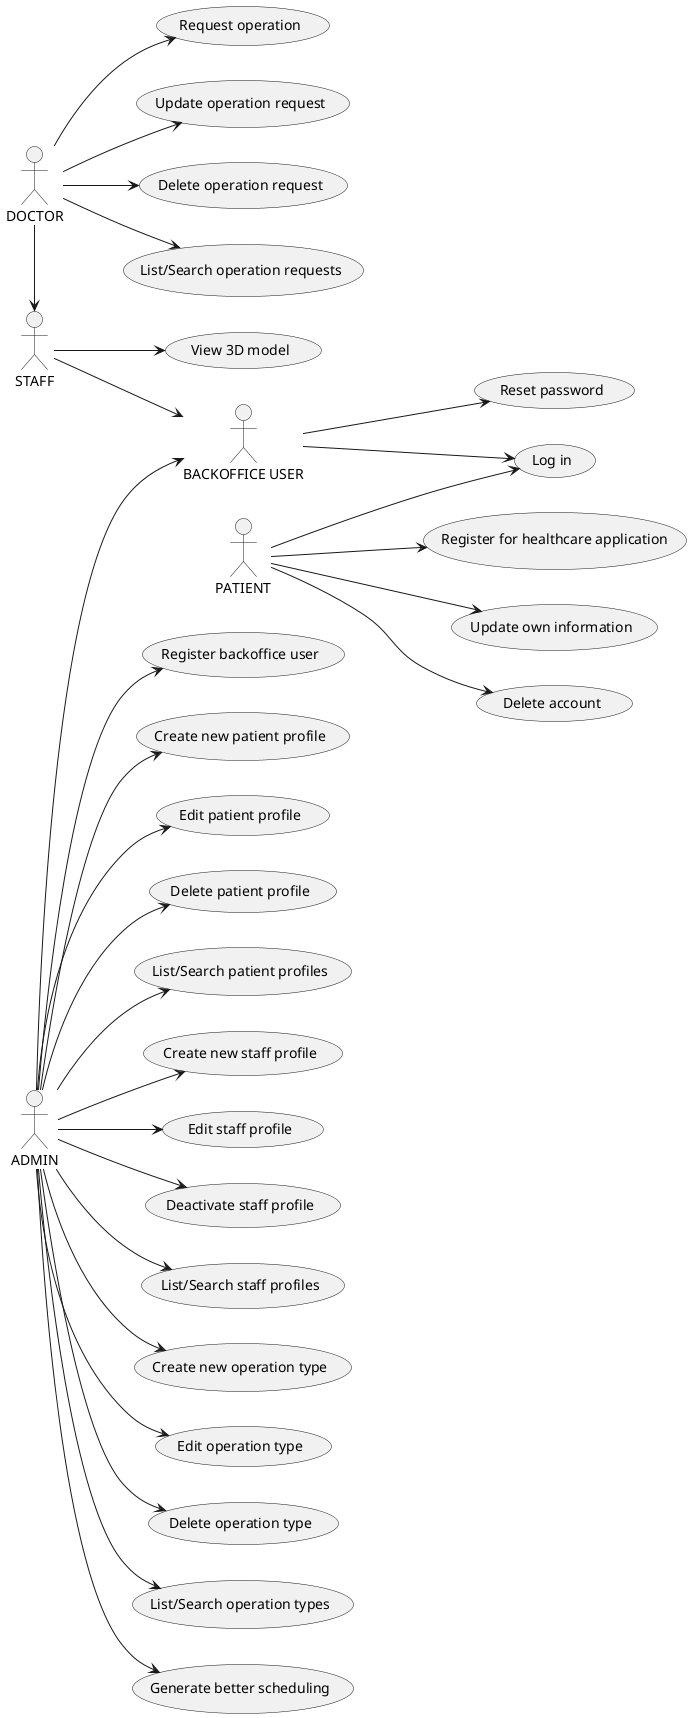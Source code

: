 @startuml
'https://plantuml.com/use-case-diagram
left to right direction

User as "BACKOFFICE USER"
Doctor as "DOCTOR"
Admin as "ADMIN"
Patient as "PATIENT"
Staff as "STAFF"

User --> (Log in)
User --> (Reset password)

Patient --> (Log in)
Patient --> (Register for healthcare application)
Patient --> (Update own information)
Patient --> (Delete account)

Doctor --> (Request operation)
Doctor --> (Update operation request)
Doctor --> (Delete operation request)
Doctor --> (List/Search operation requests)

Admin --> User
Doctor -> Staff
Staff --> User

Staff --> (View 3D model)

Admin --> (Register backoffice user)
Admin --> (Create new patient profile)
Admin --> (Edit patient profile)
Admin --> (Delete patient profile)
Admin --> (List/Search patient profiles)
Admin --> (Create new staff profile)
Admin --> (Edit staff profile)
Admin --> (Deactivate staff profile)
Admin --> (List/Search staff profiles)
Admin --> (Create new operation type)
Admin --> (Edit operation type)
Admin --> (Delete operation type)
Admin --> (List/Search operation types)
Admin --> (Generate better scheduling)

@enduml
